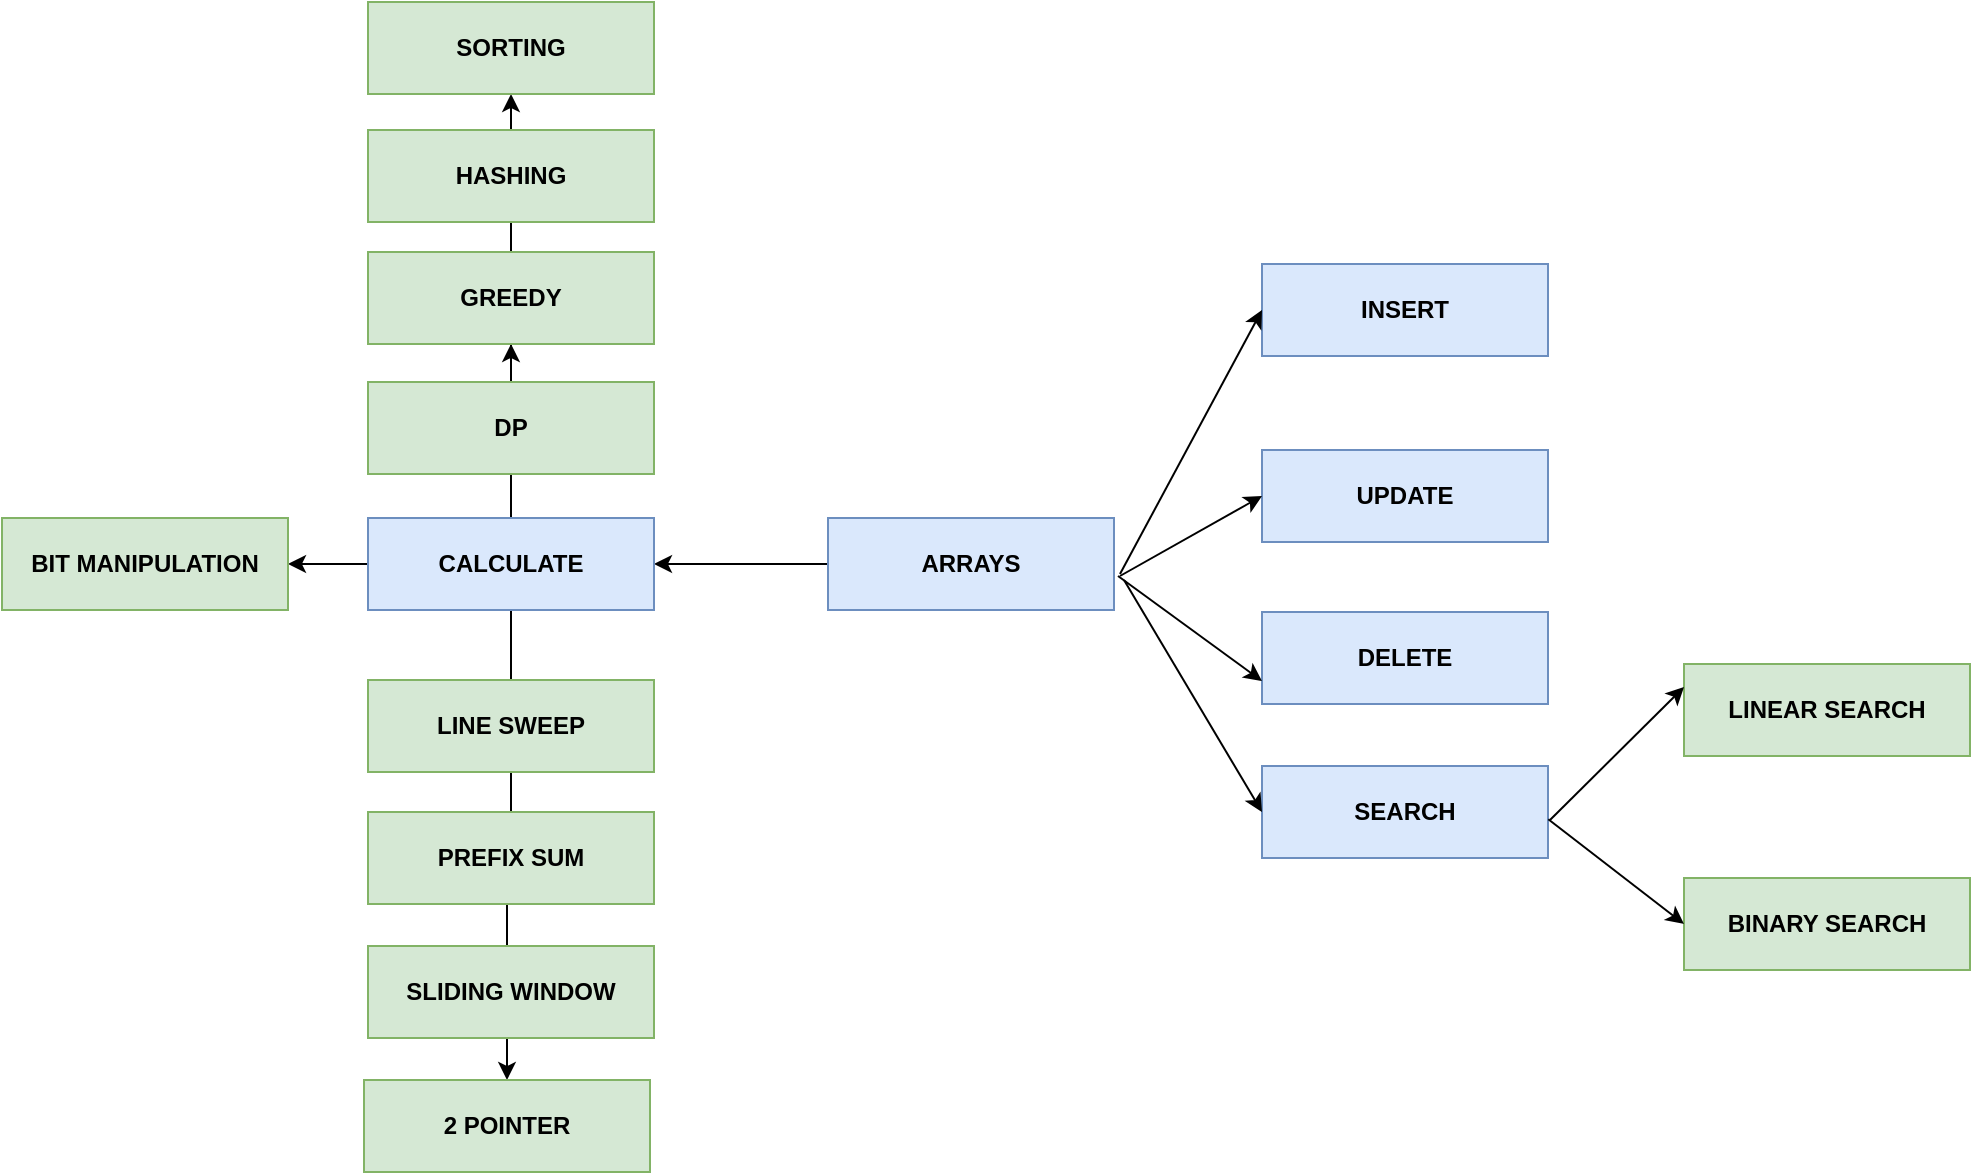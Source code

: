 <mxfile version="26.2.8">
  <diagram name="Page-1" id="RsGPVHhUdXegvznqYpuW">
    <mxGraphModel dx="1667" dy="777" grid="1" gridSize="10" guides="1" tooltips="1" connect="1" arrows="1" fold="1" page="1" pageScale="1" pageWidth="1200" pageHeight="1600" math="0" shadow="0">
      <root>
        <mxCell id="0" />
        <mxCell id="1" parent="0" />
        <mxCell id="fBOZ7TxyD5VMLfb4weeN-1" style="edgeStyle=orthogonalEdgeStyle;rounded=0;orthogonalLoop=1;jettySize=auto;html=1;" edge="1" parent="1" source="fBOZ7TxyD5VMLfb4weeN-2" target="fBOZ7TxyD5VMLfb4weeN-14">
          <mxGeometry relative="1" as="geometry" />
        </mxCell>
        <mxCell id="fBOZ7TxyD5VMLfb4weeN-2" value="&lt;b&gt;ARRAYS&lt;/b&gt;" style="rounded=0;whiteSpace=wrap;html=1;fillColor=#dae8fc;strokeColor=#6c8ebf;" vertex="1" parent="1">
          <mxGeometry x="493" y="328" width="143" height="46" as="geometry" />
        </mxCell>
        <mxCell id="fBOZ7TxyD5VMLfb4weeN-3" value="&lt;b&gt;INSERT&lt;/b&gt;" style="rounded=0;whiteSpace=wrap;html=1;fillColor=#dae8fc;strokeColor=#6c8ebf;" vertex="1" parent="1">
          <mxGeometry x="710" y="201" width="143" height="46" as="geometry" />
        </mxCell>
        <mxCell id="fBOZ7TxyD5VMLfb4weeN-4" value="&lt;b&gt;UPDATE&lt;/b&gt;" style="rounded=0;whiteSpace=wrap;html=1;fillColor=#dae8fc;strokeColor=#6c8ebf;" vertex="1" parent="1">
          <mxGeometry x="710" y="294" width="143" height="46" as="geometry" />
        </mxCell>
        <mxCell id="fBOZ7TxyD5VMLfb4weeN-5" value="&lt;b&gt;DELETE&lt;/b&gt;" style="rounded=0;whiteSpace=wrap;html=1;fillColor=#dae8fc;strokeColor=#6c8ebf;" vertex="1" parent="1">
          <mxGeometry x="710" y="375" width="143" height="46" as="geometry" />
        </mxCell>
        <mxCell id="fBOZ7TxyD5VMLfb4weeN-6" value="&lt;b&gt;SEARCH&lt;/b&gt;" style="rounded=0;whiteSpace=wrap;html=1;fillColor=#dae8fc;strokeColor=#6c8ebf;" vertex="1" parent="1">
          <mxGeometry x="710" y="452" width="143" height="46" as="geometry" />
        </mxCell>
        <mxCell id="fBOZ7TxyD5VMLfb4weeN-7" value="&lt;b&gt;LINEAR SEARCH&lt;/b&gt;" style="rounded=0;whiteSpace=wrap;html=1;fillColor=#d5e8d4;strokeColor=#82b366;" vertex="1" parent="1">
          <mxGeometry x="921" y="401" width="143" height="46" as="geometry" />
        </mxCell>
        <mxCell id="fBOZ7TxyD5VMLfb4weeN-8" value="&lt;b&gt;BINARY SEARCH&lt;/b&gt;" style="rounded=0;whiteSpace=wrap;html=1;fillColor=#d5e8d4;strokeColor=#82b366;" vertex="1" parent="1">
          <mxGeometry x="921" y="508" width="143" height="46" as="geometry" />
        </mxCell>
        <mxCell id="fBOZ7TxyD5VMLfb4weeN-9" value="" style="endArrow=classic;html=1;rounded=0;entryX=0;entryY=0.25;entryDx=0;entryDy=0;" edge="1" parent="1" target="fBOZ7TxyD5VMLfb4weeN-7">
          <mxGeometry width="50" height="50" relative="1" as="geometry">
            <mxPoint x="854" y="479" as="sourcePoint" />
            <mxPoint x="904" y="429" as="targetPoint" />
          </mxGeometry>
        </mxCell>
        <mxCell id="fBOZ7TxyD5VMLfb4weeN-10" value="" style="endArrow=classic;html=1;rounded=0;entryX=0;entryY=0.5;entryDx=0;entryDy=0;exitX=1.001;exitY=0.579;exitDx=0;exitDy=0;exitPerimeter=0;" edge="1" parent="1" source="fBOZ7TxyD5VMLfb4weeN-6" target="fBOZ7TxyD5VMLfb4weeN-8">
          <mxGeometry width="50" height="50" relative="1" as="geometry">
            <mxPoint x="855" y="480" as="sourcePoint" />
            <mxPoint x="902" y="432" as="targetPoint" />
          </mxGeometry>
        </mxCell>
        <mxCell id="fBOZ7TxyD5VMLfb4weeN-11" value="" style="edgeStyle=orthogonalEdgeStyle;rounded=0;orthogonalLoop=1;jettySize=auto;html=1;" edge="1" parent="1" source="fBOZ7TxyD5VMLfb4weeN-14" target="fBOZ7TxyD5VMLfb4weeN-21">
          <mxGeometry relative="1" as="geometry" />
        </mxCell>
        <mxCell id="fBOZ7TxyD5VMLfb4weeN-12" style="edgeStyle=orthogonalEdgeStyle;rounded=0;orthogonalLoop=1;jettySize=auto;html=1;entryX=0.5;entryY=0;entryDx=0;entryDy=0;" edge="1" parent="1" source="fBOZ7TxyD5VMLfb4weeN-14" target="fBOZ7TxyD5VMLfb4weeN-20">
          <mxGeometry relative="1" as="geometry">
            <mxPoint x="334.5" y="658.5" as="targetPoint" />
          </mxGeometry>
        </mxCell>
        <mxCell id="fBOZ7TxyD5VMLfb4weeN-13" value="" style="edgeStyle=orthogonalEdgeStyle;rounded=0;orthogonalLoop=1;jettySize=auto;html=1;" edge="1" parent="1" source="fBOZ7TxyD5VMLfb4weeN-14" target="fBOZ7TxyD5VMLfb4weeN-28">
          <mxGeometry relative="1" as="geometry" />
        </mxCell>
        <mxCell id="fBOZ7TxyD5VMLfb4weeN-14" value="&lt;b&gt;CALCULATE&lt;/b&gt;" style="rounded=0;whiteSpace=wrap;html=1;fillColor=#dae8fc;strokeColor=#6c8ebf;" vertex="1" parent="1">
          <mxGeometry x="263" y="328" width="143" height="46" as="geometry" />
        </mxCell>
        <mxCell id="fBOZ7TxyD5VMLfb4weeN-15" value="&lt;b&gt;LINE SWEEP&lt;/b&gt;" style="rounded=0;whiteSpace=wrap;html=1;fillColor=#d5e8d4;strokeColor=#82b366;" vertex="1" parent="1">
          <mxGeometry x="263" y="409" width="143" height="46" as="geometry" />
        </mxCell>
        <mxCell id="fBOZ7TxyD5VMLfb4weeN-16" value="&lt;b&gt;PREFIX SUM&lt;/b&gt;" style="rounded=0;whiteSpace=wrap;html=1;fillColor=#d5e8d4;strokeColor=#82b366;" vertex="1" parent="1">
          <mxGeometry x="263" y="475" width="143" height="46" as="geometry" />
        </mxCell>
        <mxCell id="fBOZ7TxyD5VMLfb4weeN-17" value="&lt;b&gt;SLIDING WINDOW&lt;/b&gt;" style="rounded=0;whiteSpace=wrap;html=1;fillColor=#d5e8d4;strokeColor=#82b366;" vertex="1" parent="1">
          <mxGeometry x="263" y="542" width="143" height="46" as="geometry" />
        </mxCell>
        <mxCell id="fBOZ7TxyD5VMLfb4weeN-18" style="edgeStyle=orthogonalEdgeStyle;rounded=0;orthogonalLoop=1;jettySize=auto;html=1;" edge="1" parent="1" source="fBOZ7TxyD5VMLfb4weeN-19" target="fBOZ7TxyD5VMLfb4weeN-23">
          <mxGeometry relative="1" as="geometry" />
        </mxCell>
        <mxCell id="fBOZ7TxyD5VMLfb4weeN-19" value="&lt;b&gt;DP&lt;/b&gt;" style="rounded=0;whiteSpace=wrap;html=1;fillColor=#d5e8d4;strokeColor=#82b366;" vertex="1" parent="1">
          <mxGeometry x="263" y="260" width="143" height="46" as="geometry" />
        </mxCell>
        <mxCell id="fBOZ7TxyD5VMLfb4weeN-20" value="&lt;b&gt;2 POINTER&lt;/b&gt;" style="rounded=0;whiteSpace=wrap;html=1;fillColor=#d5e8d4;strokeColor=#82b366;" vertex="1" parent="1">
          <mxGeometry x="261" y="609" width="143" height="46" as="geometry" />
        </mxCell>
        <mxCell id="fBOZ7TxyD5VMLfb4weeN-21" value="&lt;b&gt;GREEDY&lt;/b&gt;" style="rounded=0;whiteSpace=wrap;html=1;fillColor=#d5e8d4;strokeColor=#82b366;" vertex="1" parent="1">
          <mxGeometry x="263" y="195" width="143" height="46" as="geometry" />
        </mxCell>
        <mxCell id="fBOZ7TxyD5VMLfb4weeN-22" value="&lt;b&gt;HASHING&lt;/b&gt;" style="rounded=0;whiteSpace=wrap;html=1;fillColor=#d5e8d4;strokeColor=#82b366;" vertex="1" parent="1">
          <mxGeometry x="263" y="134" width="143" height="46" as="geometry" />
        </mxCell>
        <mxCell id="fBOZ7TxyD5VMLfb4weeN-23" value="&lt;b&gt;SORTING&lt;/b&gt;" style="rounded=0;whiteSpace=wrap;html=1;fillColor=#d5e8d4;strokeColor=#82b366;" vertex="1" parent="1">
          <mxGeometry x="263" y="70" width="143" height="46" as="geometry" />
        </mxCell>
        <mxCell id="fBOZ7TxyD5VMLfb4weeN-24" value="" style="endArrow=classic;html=1;rounded=0;entryX=0;entryY=0.5;entryDx=0;entryDy=0;" edge="1" parent="1" target="fBOZ7TxyD5VMLfb4weeN-3">
          <mxGeometry width="50" height="50" relative="1" as="geometry">
            <mxPoint x="639" y="356" as="sourcePoint" />
            <mxPoint x="689" y="304" as="targetPoint" />
          </mxGeometry>
        </mxCell>
        <mxCell id="fBOZ7TxyD5VMLfb4weeN-25" value="" style="endArrow=classic;html=1;rounded=0;entryX=0;entryY=0.5;entryDx=0;entryDy=0;" edge="1" parent="1" target="fBOZ7TxyD5VMLfb4weeN-4">
          <mxGeometry width="50" height="50" relative="1" as="geometry">
            <mxPoint x="639" y="357" as="sourcePoint" />
            <mxPoint x="689" y="307" as="targetPoint" />
          </mxGeometry>
        </mxCell>
        <mxCell id="fBOZ7TxyD5VMLfb4weeN-26" value="" style="endArrow=classic;html=1;rounded=0;entryX=0;entryY=0.75;entryDx=0;entryDy=0;" edge="1" parent="1" target="fBOZ7TxyD5VMLfb4weeN-5">
          <mxGeometry width="50" height="50" relative="1" as="geometry">
            <mxPoint x="638" y="357" as="sourcePoint" />
            <mxPoint x="688" y="307" as="targetPoint" />
          </mxGeometry>
        </mxCell>
        <mxCell id="fBOZ7TxyD5VMLfb4weeN-27" value="" style="endArrow=classic;html=1;rounded=0;entryX=0;entryY=0.5;entryDx=0;entryDy=0;" edge="1" parent="1" target="fBOZ7TxyD5VMLfb4weeN-6">
          <mxGeometry width="50" height="50" relative="1" as="geometry">
            <mxPoint x="641" y="359" as="sourcePoint" />
            <mxPoint x="691" y="309" as="targetPoint" />
          </mxGeometry>
        </mxCell>
        <mxCell id="fBOZ7TxyD5VMLfb4weeN-28" value="&lt;b&gt;BIT MANIPULATION&lt;/b&gt;" style="rounded=0;whiteSpace=wrap;html=1;fillColor=#d5e8d4;strokeColor=#82b366;" vertex="1" parent="1">
          <mxGeometry x="80" y="328" width="143" height="46" as="geometry" />
        </mxCell>
      </root>
    </mxGraphModel>
  </diagram>
</mxfile>
